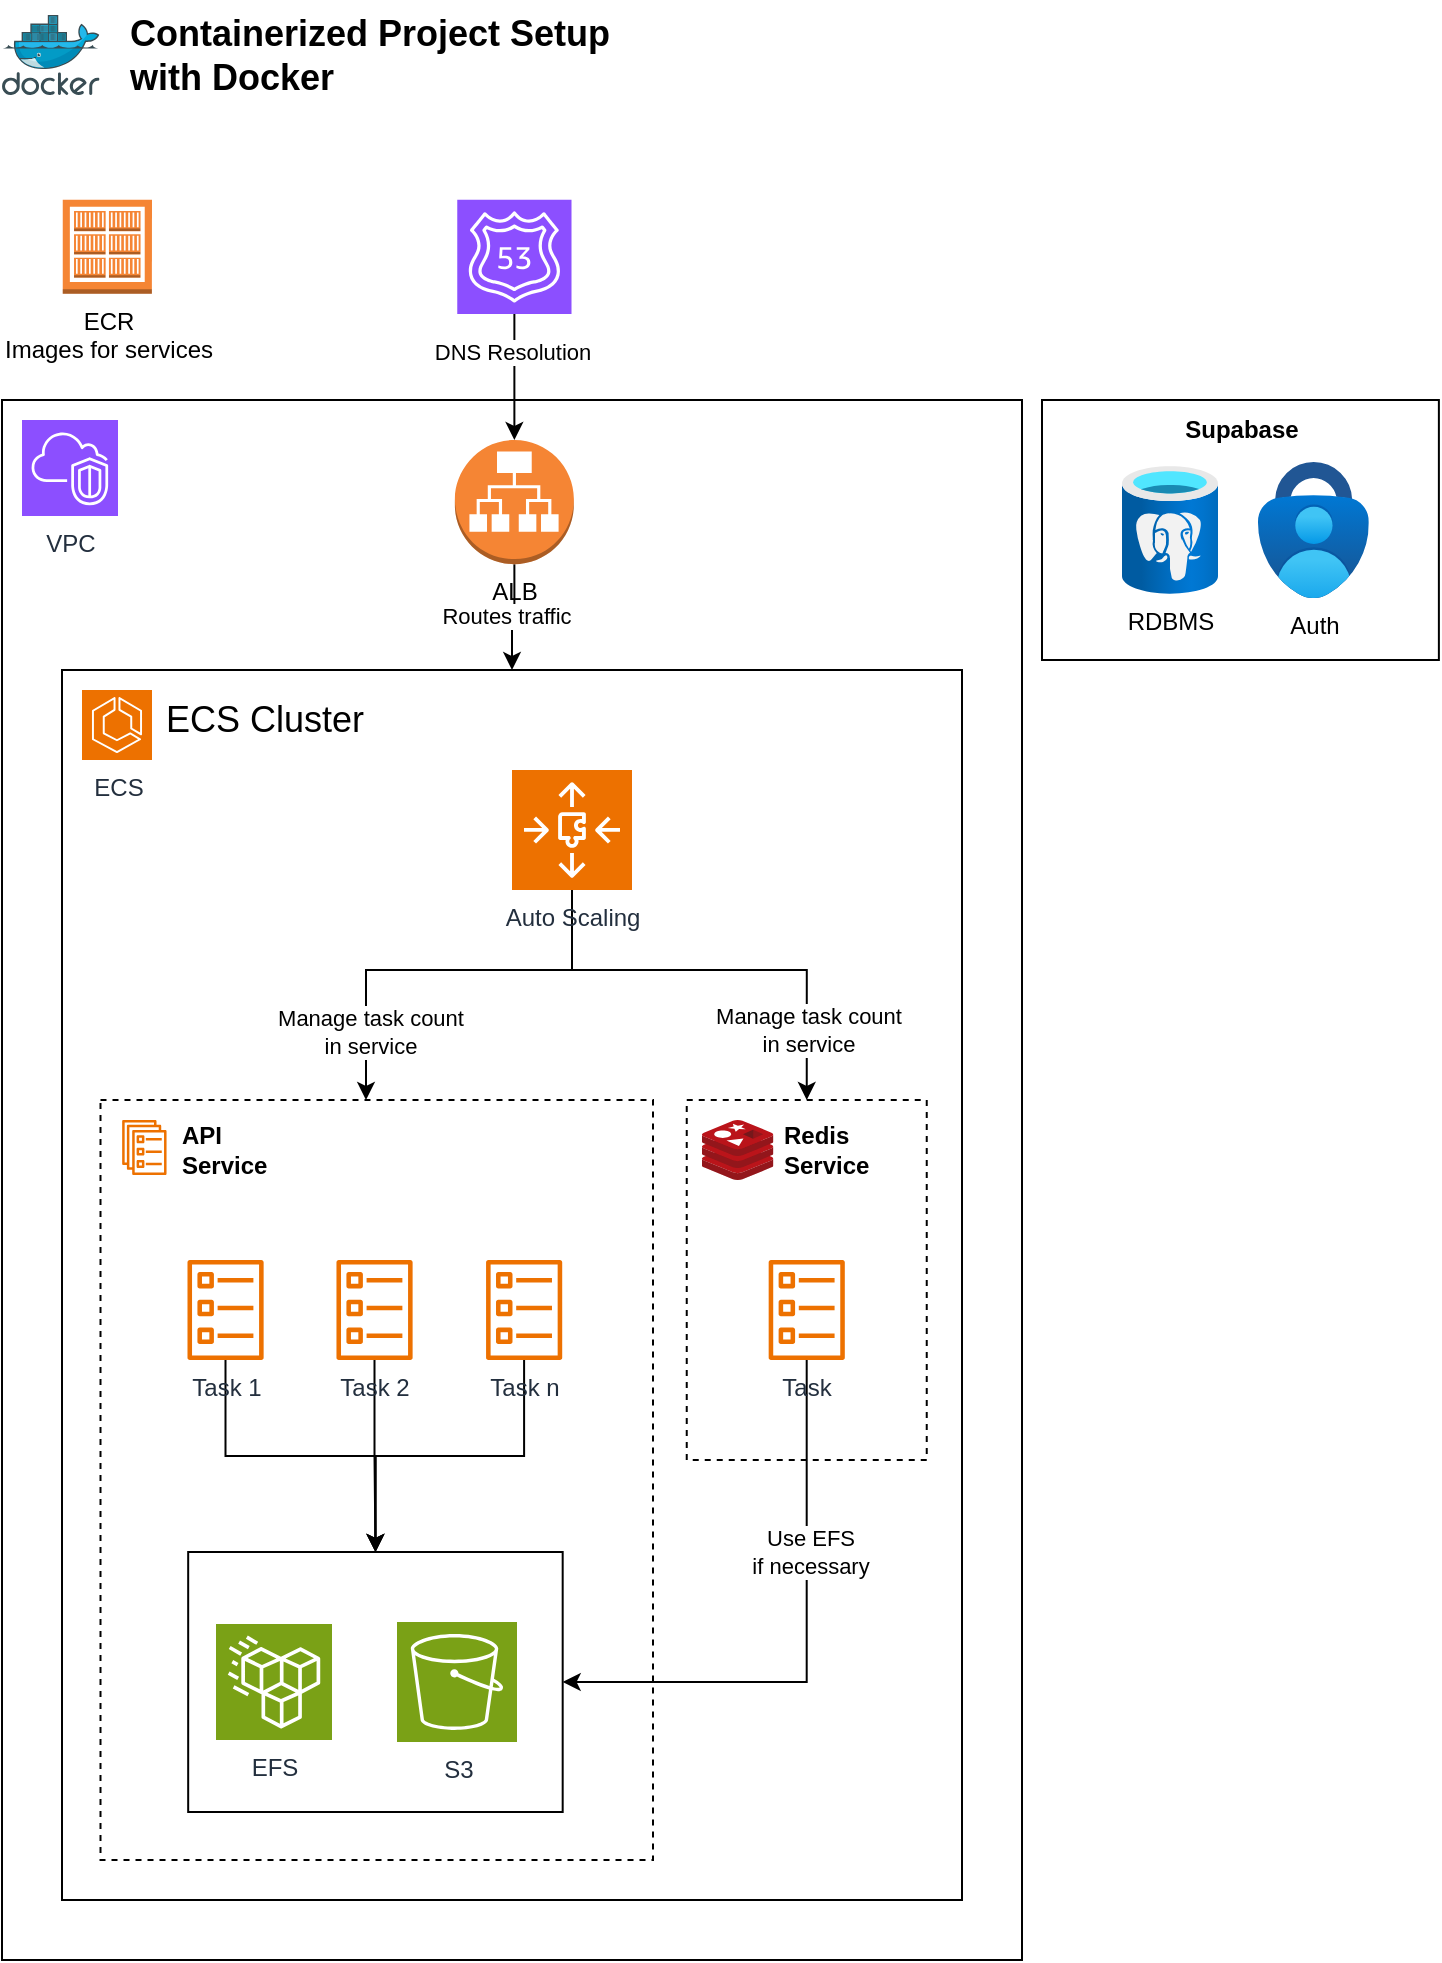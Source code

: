 <mxfile version="24.6.5" type="github">
  <diagram name="Page-1" id="ucFDTJxj1MuP0T__f6Ae">
    <mxGraphModel dx="767" dy="605" grid="1" gridSize="10" guides="1" tooltips="1" connect="1" arrows="1" fold="1" page="1" pageScale="1" pageWidth="850" pageHeight="1100" math="0" shadow="0">
      <root>
        <mxCell id="0" />
        <mxCell id="1" parent="0" />
        <mxCell id="72ZY0S5QGdh6Q3wZreM4-68" value="" style="rounded=0;whiteSpace=wrap;html=1;movable=1;resizable=1;rotatable=1;deletable=1;editable=1;locked=0;connectable=1;container=0;fillColor=default;" vertex="1" parent="1">
          <mxGeometry x="50" y="250" width="510" height="780" as="geometry" />
        </mxCell>
        <mxCell id="72ZY0S5QGdh6Q3wZreM4-18" style="edgeStyle=orthogonalEdgeStyle;rounded=0;orthogonalLoop=1;jettySize=auto;html=1;movable=1;resizable=1;rotatable=1;deletable=1;editable=1;locked=0;connectable=1;" edge="1" parent="1" source="72ZY0S5QGdh6Q3wZreM4-82" target="72ZY0S5QGdh6Q3wZreM4-3">
          <mxGeometry relative="1" as="geometry">
            <mxPoint x="332.5" y="191.25" as="sourcePoint" />
          </mxGeometry>
        </mxCell>
        <mxCell id="72ZY0S5QGdh6Q3wZreM4-19" value="DNS Resolution" style="edgeLabel;html=1;align=center;verticalAlign=middle;resizable=1;points=[];container=0;movable=1;rotatable=1;deletable=1;editable=1;locked=0;connectable=1;" vertex="1" connectable="0" parent="72ZY0S5QGdh6Q3wZreM4-18">
          <mxGeometry x="0.243" y="-2" relative="1" as="geometry">
            <mxPoint x="1" y="-20" as="offset" />
          </mxGeometry>
        </mxCell>
        <mxCell id="72ZY0S5QGdh6Q3wZreM4-50" value="ECR&lt;div&gt;Images for&amp;nbsp;&lt;span style=&quot;background-color: initial;&quot;&gt;services&lt;/span&gt;&lt;/div&gt;" style="outlineConnect=0;dashed=0;verticalLabelPosition=bottom;verticalAlign=top;align=center;html=1;shape=mxgraph.aws3.ecr_registry;fillColor=#F58534;gradientColor=none;movable=1;resizable=1;rotatable=1;deletable=1;editable=1;locked=0;connectable=1;container=0;" vertex="1" parent="1">
          <mxGeometry x="80.37" y="149.86" width="44.63" height="46.98" as="geometry" />
        </mxCell>
        <mxCell id="72ZY0S5QGdh6Q3wZreM4-82" value="" style="sketch=0;points=[[0,0,0],[0.25,0,0],[0.5,0,0],[0.75,0,0],[1,0,0],[0,1,0],[0.25,1,0],[0.5,1,0],[0.75,1,0],[1,1,0],[0,0.25,0],[0,0.5,0],[0,0.75,0],[1,0.25,0],[1,0.5,0],[1,0.75,0]];outlineConnect=0;fontColor=#232F3E;fillColor=#8C4FFF;strokeColor=#ffffff;dashed=0;verticalLabelPosition=bottom;verticalAlign=top;align=center;html=1;fontSize=12;fontStyle=0;aspect=fixed;shape=mxgraph.aws4.resourceIcon;resIcon=mxgraph.aws4.route_53;container=0;movable=1;resizable=1;rotatable=1;deletable=1;editable=1;locked=0;connectable=1;" vertex="1" parent="1">
          <mxGeometry x="277.63" y="149.86" width="57.12" height="57.12" as="geometry" />
        </mxCell>
        <mxCell id="72ZY0S5QGdh6Q3wZreM4-16" style="edgeStyle=orthogonalEdgeStyle;rounded=0;orthogonalLoop=1;jettySize=auto;html=1;exitX=0.5;exitY=1;exitDx=0;exitDy=0;exitPerimeter=0;entryX=0.5;entryY=0;entryDx=0;entryDy=0;movable=1;resizable=1;rotatable=1;deletable=1;editable=1;locked=0;connectable=1;" edge="1" parent="1" source="72ZY0S5QGdh6Q3wZreM4-3" target="72ZY0S5QGdh6Q3wZreM4-10">
          <mxGeometry relative="1" as="geometry" />
        </mxCell>
        <mxCell id="72ZY0S5QGdh6Q3wZreM4-17" value="Routes traffic" style="edgeLabel;html=1;align=center;verticalAlign=middle;resizable=1;points=[];container=0;movable=1;rotatable=1;deletable=1;editable=1;locked=0;connectable=1;" vertex="1" connectable="0" parent="72ZY0S5QGdh6Q3wZreM4-16">
          <mxGeometry x="-0.033" y="-4" relative="1" as="geometry">
            <mxPoint as="offset" />
          </mxGeometry>
        </mxCell>
        <mxCell id="72ZY0S5QGdh6Q3wZreM4-3" value="&lt;div&gt;ALB&lt;/div&gt;" style="outlineConnect=0;dashed=0;verticalLabelPosition=bottom;verticalAlign=top;align=center;html=1;shape=mxgraph.aws3.application_load_balancer;fillColor=#F58534;gradientColor=none;container=0;movable=1;resizable=1;rotatable=1;deletable=1;editable=1;locked=0;connectable=1;" vertex="1" parent="1">
          <mxGeometry x="276.44" y="270.0" width="59.5" height="62.09" as="geometry" />
        </mxCell>
        <mxCell id="72ZY0S5QGdh6Q3wZreM4-10" value="" style="rounded=0;whiteSpace=wrap;html=1;fillColor=none;movable=1;resizable=1;rotatable=1;deletable=1;editable=1;locked=0;connectable=1;container=0;" vertex="1" parent="1">
          <mxGeometry x="80" y="385" width="450" height="615" as="geometry" />
        </mxCell>
        <mxCell id="72ZY0S5QGdh6Q3wZreM4-13" value="ECS Cluster" style="text;html=1;align=left;verticalAlign=middle;whiteSpace=wrap;rounded=0;fontSize=18;movable=1;resizable=1;rotatable=1;deletable=1;editable=1;locked=0;connectable=1;container=0;" vertex="1" parent="1">
          <mxGeometry x="130" y="395" width="190" height="30" as="geometry" />
        </mxCell>
        <mxCell id="72ZY0S5QGdh6Q3wZreM4-21" value="ECS" style="sketch=0;points=[[0,0,0],[0.25,0,0],[0.5,0,0],[0.75,0,0],[1,0,0],[0,1,0],[0.25,1,0],[0.5,1,0],[0.75,1,0],[1,1,0],[0,0.25,0],[0,0.5,0],[0,0.75,0],[1,0.25,0],[1,0.5,0],[1,0.75,0]];outlineConnect=0;fontColor=#232F3E;fillColor=#ED7100;strokeColor=#ffffff;dashed=0;verticalLabelPosition=bottom;verticalAlign=top;align=center;html=1;fontSize=12;fontStyle=0;aspect=fixed;shape=mxgraph.aws4.resourceIcon;resIcon=mxgraph.aws4.ecs;movable=1;resizable=1;rotatable=1;deletable=1;editable=1;locked=0;connectable=1;container=0;" vertex="1" parent="1">
          <mxGeometry x="90" y="395" width="35" height="35" as="geometry" />
        </mxCell>
        <mxCell id="72ZY0S5QGdh6Q3wZreM4-32" value="" style="edgeStyle=orthogonalEdgeStyle;rounded=0;orthogonalLoop=1;jettySize=auto;html=1;movable=1;resizable=1;rotatable=1;deletable=1;editable=1;locked=0;connectable=1;" edge="1" parent="1" target="72ZY0S5QGdh6Q3wZreM4-36">
          <mxGeometry relative="1" as="geometry">
            <mxPoint x="128.617" y="622.5" as="sourcePoint" />
          </mxGeometry>
        </mxCell>
        <mxCell id="72ZY0S5QGdh6Q3wZreM4-33" value="" style="rounded=0;whiteSpace=wrap;html=1;movable=1;resizable=1;rotatable=1;deletable=1;editable=1;locked=0;connectable=1;container=0;dashed=1;" vertex="1" parent="1">
          <mxGeometry x="99.25" y="600" width="276.25" height="380" as="geometry" />
        </mxCell>
        <mxCell id="72ZY0S5QGdh6Q3wZreM4-137" value="" style="edgeStyle=orthogonalEdgeStyle;rounded=0;orthogonalLoop=1;jettySize=auto;html=1;" edge="1" parent="1" source="72ZY0S5QGdh6Q3wZreM4-36" target="72ZY0S5QGdh6Q3wZreM4-107">
          <mxGeometry relative="1" as="geometry" />
        </mxCell>
        <mxCell id="72ZY0S5QGdh6Q3wZreM4-36" value="Task 1" style="sketch=0;outlineConnect=0;fontColor=#232F3E;gradientColor=none;fillColor=#ED7100;strokeColor=none;dashed=0;verticalLabelPosition=bottom;verticalAlign=top;align=center;html=1;fontSize=12;fontStyle=0;aspect=fixed;pointerEvents=1;shape=mxgraph.aws4.ecs_task;movable=1;resizable=1;rotatable=1;deletable=1;editable=1;locked=0;connectable=1;container=0;" vertex="1" parent="1">
          <mxGeometry x="142.51" y="679.999" width="38.54" height="50" as="geometry" />
        </mxCell>
        <mxCell id="72ZY0S5QGdh6Q3wZreM4-138" value="" style="edgeStyle=orthogonalEdgeStyle;rounded=0;orthogonalLoop=1;jettySize=auto;html=1;" edge="1" parent="1" source="72ZY0S5QGdh6Q3wZreM4-38" target="72ZY0S5QGdh6Q3wZreM4-107">
          <mxGeometry relative="1" as="geometry" />
        </mxCell>
        <mxCell id="72ZY0S5QGdh6Q3wZreM4-38" value="Task 2" style="sketch=0;outlineConnect=0;fontColor=#232F3E;gradientColor=none;fillColor=#ED7100;strokeColor=none;dashed=0;verticalLabelPosition=bottom;verticalAlign=top;align=center;html=1;fontSize=12;fontStyle=0;aspect=fixed;pointerEvents=1;shape=mxgraph.aws4.ecs_task;movable=1;resizable=1;rotatable=1;deletable=1;editable=1;locked=0;connectable=1;container=0;" vertex="1" parent="1">
          <mxGeometry x="217" y="679.999" width="38.54" height="50" as="geometry" />
        </mxCell>
        <mxCell id="72ZY0S5QGdh6Q3wZreM4-139" value="" style="edgeStyle=orthogonalEdgeStyle;rounded=0;orthogonalLoop=1;jettySize=auto;html=1;" edge="1" parent="1" source="72ZY0S5QGdh6Q3wZreM4-39" target="72ZY0S5QGdh6Q3wZreM4-107">
          <mxGeometry relative="1" as="geometry" />
        </mxCell>
        <mxCell id="72ZY0S5QGdh6Q3wZreM4-39" value="Task n" style="sketch=0;outlineConnect=0;fontColor=#232F3E;gradientColor=none;fillColor=#ED7100;strokeColor=none;dashed=0;verticalLabelPosition=bottom;verticalAlign=top;align=center;html=1;fontSize=12;fontStyle=0;aspect=fixed;pointerEvents=1;shape=mxgraph.aws4.ecs_task;movable=1;resizable=1;rotatable=1;deletable=1;editable=1;locked=0;connectable=1;container=0;" vertex="1" parent="1">
          <mxGeometry x="291.8" y="679.999" width="38.54" height="50" as="geometry" />
        </mxCell>
        <mxCell id="72ZY0S5QGdh6Q3wZreM4-26" value="" style="edgeStyle=orthogonalEdgeStyle;rounded=0;orthogonalLoop=1;jettySize=auto;html=1;movable=1;resizable=1;rotatable=1;deletable=1;editable=1;locked=0;connectable=1;" edge="1" parent="1" target="72ZY0S5QGdh6Q3wZreM4-25">
          <mxGeometry relative="1" as="geometry">
            <mxPoint x="426.931" y="623.75" as="sourcePoint" />
          </mxGeometry>
        </mxCell>
        <mxCell id="72ZY0S5QGdh6Q3wZreM4-28" value="" style="rounded=0;whiteSpace=wrap;html=1;movable=1;resizable=1;rotatable=1;deletable=1;editable=1;locked=0;connectable=1;container=0;dashed=1;" vertex="1" parent="1">
          <mxGeometry x="392.37" y="600" width="120" height="180" as="geometry" />
        </mxCell>
        <mxCell id="72ZY0S5QGdh6Q3wZreM4-143" style="edgeStyle=orthogonalEdgeStyle;rounded=0;orthogonalLoop=1;jettySize=auto;html=1;entryX=1;entryY=0.5;entryDx=0;entryDy=0;" edge="1" parent="1" source="72ZY0S5QGdh6Q3wZreM4-25" target="72ZY0S5QGdh6Q3wZreM4-107">
          <mxGeometry relative="1" as="geometry">
            <Array as="points">
              <mxPoint x="452" y="891" />
            </Array>
          </mxGeometry>
        </mxCell>
        <mxCell id="72ZY0S5QGdh6Q3wZreM4-144" value="Use EFS&lt;div&gt;if necessary&lt;/div&gt;" style="edgeLabel;html=1;align=center;verticalAlign=middle;resizable=0;points=[];" vertex="1" connectable="0" parent="72ZY0S5QGdh6Q3wZreM4-143">
          <mxGeometry x="-0.323" y="1" relative="1" as="geometry">
            <mxPoint as="offset" />
          </mxGeometry>
        </mxCell>
        <mxCell id="72ZY0S5QGdh6Q3wZreM4-25" value="Task" style="sketch=0;outlineConnect=0;fontColor=#232F3E;gradientColor=none;fillColor=#ED7100;strokeColor=none;dashed=0;verticalLabelPosition=bottom;verticalAlign=top;align=center;html=1;fontSize=12;fontStyle=0;aspect=fixed;pointerEvents=1;shape=mxgraph.aws4.ecs_task;movable=1;resizable=1;rotatable=1;deletable=1;editable=1;locked=0;connectable=1;container=0;" vertex="1" parent="1">
          <mxGeometry x="433.1" y="679.999" width="38.54" height="50" as="geometry" />
        </mxCell>
        <mxCell id="72ZY0S5QGdh6Q3wZreM4-73" style="edgeStyle=orthogonalEdgeStyle;rounded=0;orthogonalLoop=1;jettySize=auto;html=1;exitX=0.5;exitY=1;exitDx=0;exitDy=0;exitPerimeter=0;movable=1;resizable=1;rotatable=1;deletable=1;editable=1;locked=0;connectable=1;" edge="1" parent="1" source="72ZY0S5QGdh6Q3wZreM4-67" target="72ZY0S5QGdh6Q3wZreM4-33">
          <mxGeometry relative="1" as="geometry">
            <mxPoint x="232" y="570" as="targetPoint" />
            <Array as="points">
              <mxPoint x="335" y="535" />
              <mxPoint x="232" y="535" />
            </Array>
          </mxGeometry>
        </mxCell>
        <mxCell id="72ZY0S5QGdh6Q3wZreM4-77" value="Manage task count&lt;div&gt;in service&lt;/div&gt;" style="edgeLabel;html=1;align=center;verticalAlign=middle;resizable=1;points=[];container=0;movable=1;rotatable=1;deletable=1;editable=1;locked=0;connectable=1;" vertex="1" connectable="0" parent="72ZY0S5QGdh6Q3wZreM4-73">
          <mxGeometry x="0.645" relative="1" as="geometry">
            <mxPoint x="2" y="3" as="offset" />
          </mxGeometry>
        </mxCell>
        <mxCell id="72ZY0S5QGdh6Q3wZreM4-74" style="edgeStyle=orthogonalEdgeStyle;rounded=0;orthogonalLoop=1;jettySize=auto;html=1;exitX=0.5;exitY=1;exitDx=0;exitDy=0;exitPerimeter=0;entryX=0.5;entryY=0;entryDx=0;entryDy=0;movable=1;resizable=1;rotatable=1;deletable=1;editable=1;locked=0;connectable=1;" edge="1" parent="1" source="72ZY0S5QGdh6Q3wZreM4-67" target="72ZY0S5QGdh6Q3wZreM4-28">
          <mxGeometry relative="1" as="geometry">
            <mxPoint x="452" y="570" as="targetPoint" />
            <Array as="points">
              <mxPoint x="335" y="535" />
              <mxPoint x="452" y="535" />
            </Array>
          </mxGeometry>
        </mxCell>
        <mxCell id="72ZY0S5QGdh6Q3wZreM4-78" value="Manage task count&lt;div&gt;in service&lt;/div&gt;" style="edgeLabel;html=1;align=center;verticalAlign=middle;resizable=1;points=[];container=0;movable=1;rotatable=1;deletable=1;editable=1;locked=0;connectable=1;" vertex="1" connectable="0" parent="72ZY0S5QGdh6Q3wZreM4-74">
          <mxGeometry x="0.706" y="-1" relative="1" as="geometry">
            <mxPoint x="1" y="-2" as="offset" />
          </mxGeometry>
        </mxCell>
        <mxCell id="72ZY0S5QGdh6Q3wZreM4-67" value="Auto&amp;nbsp;&lt;span style=&quot;background-color: initial;&quot;&gt;Scaling&lt;/span&gt;" style="sketch=0;points=[[0,0,0],[0.25,0,0],[0.5,0,0],[0.75,0,0],[1,0,0],[0,1,0],[0.25,1,0],[0.5,1,0],[0.75,1,0],[1,1,0],[0,0.25,0],[0,0.5,0],[0,0.75,0],[1,0.25,0],[1,0.5,0],[1,0.75,0]];outlineConnect=0;fontColor=#232F3E;fillColor=#ED7100;strokeColor=#ffffff;dashed=0;verticalLabelPosition=bottom;verticalAlign=top;align=center;html=1;fontSize=12;fontStyle=0;aspect=fixed;shape=mxgraph.aws4.resourceIcon;resIcon=mxgraph.aws4.auto_scaling3;movable=1;resizable=1;rotatable=1;deletable=1;editable=1;locked=0;connectable=1;container=0;" vertex="1" parent="1">
          <mxGeometry x="305" y="435" width="60" height="60" as="geometry" />
        </mxCell>
        <mxCell id="72ZY0S5QGdh6Q3wZreM4-81" value="VPC" style="sketch=0;points=[[0,0,0],[0.25,0,0],[0.5,0,0],[0.75,0,0],[1,0,0],[0,1,0],[0.25,1,0],[0.5,1,0],[0.75,1,0],[1,1,0],[0,0.25,0],[0,0.5,0],[0,0.75,0],[1,0.25,0],[1,0.5,0],[1,0.75,0]];outlineConnect=0;fontColor=#232F3E;fillColor=#8C4FFF;strokeColor=#ffffff;dashed=0;verticalLabelPosition=bottom;verticalAlign=top;align=center;html=1;fontSize=12;fontStyle=0;aspect=fixed;shape=mxgraph.aws4.resourceIcon;resIcon=mxgraph.aws4.vpc;container=0;movable=1;resizable=1;rotatable=1;deletable=1;editable=1;locked=0;connectable=1;" vertex="1" parent="1">
          <mxGeometry x="60" y="260" width="48" height="48" as="geometry" />
        </mxCell>
        <mxCell id="72ZY0S5QGdh6Q3wZreM4-120" value="&lt;b&gt;Redis&lt;/b&gt;&lt;div&gt;&lt;b&gt;Service&lt;/b&gt;&lt;/div&gt;" style="text;html=1;align=left;verticalAlign=middle;whiteSpace=wrap;rounded=0;movable=1;resizable=1;rotatable=1;deletable=1;editable=1;locked=0;connectable=1;" vertex="1" parent="1">
          <mxGeometry x="439.1" y="610" width="66.9" height="30" as="geometry" />
        </mxCell>
        <mxCell id="72ZY0S5QGdh6Q3wZreM4-122" value="&lt;b&gt;API&lt;/b&gt;&lt;div&gt;&lt;b&gt;Service&lt;/b&gt;&lt;/div&gt;" style="text;html=1;align=left;verticalAlign=middle;whiteSpace=wrap;rounded=0;movable=1;resizable=1;rotatable=1;deletable=1;editable=1;locked=0;connectable=1;" vertex="1" parent="1">
          <mxGeometry x="138.44" y="610" width="84.22" height="30" as="geometry" />
        </mxCell>
        <mxCell id="72ZY0S5QGdh6Q3wZreM4-123" value="" style="sketch=0;outlineConnect=0;fontColor=#232F3E;gradientColor=none;fillColor=#ED7100;strokeColor=none;dashed=0;verticalLabelPosition=bottom;verticalAlign=top;align=left;html=1;fontSize=12;fontStyle=0;aspect=fixed;pointerEvents=1;shape=mxgraph.aws4.ecs_service;movable=1;resizable=1;rotatable=1;deletable=1;editable=1;locked=0;connectable=1;container=0;" vertex="1" parent="1">
          <mxGeometry x="110" y="610" width="22.35" height="27.5" as="geometry" />
        </mxCell>
        <mxCell id="72ZY0S5QGdh6Q3wZreM4-127" value="" style="group" vertex="1" connectable="0" parent="1">
          <mxGeometry x="570" y="250" width="198.44" height="130" as="geometry" />
        </mxCell>
        <mxCell id="72ZY0S5QGdh6Q3wZreM4-126" value="" style="rounded=0;whiteSpace=wrap;html=1;container=0;movable=1;resizable=1;rotatable=1;deletable=1;editable=1;locked=0;connectable=1;" vertex="1" parent="72ZY0S5QGdh6Q3wZreM4-127">
          <mxGeometry width="198.44" height="130" as="geometry" />
        </mxCell>
        <mxCell id="72ZY0S5QGdh6Q3wZreM4-87" value="RDBMS" style="image;aspect=fixed;html=1;points=[];align=center;fontSize=12;image=img/lib/azure2/databases/Azure_Database_PostgreSQL_Server.svg;container=0;movable=1;resizable=1;rotatable=1;deletable=1;editable=1;locked=0;connectable=1;" vertex="1" parent="72ZY0S5QGdh6Q3wZreM4-127">
          <mxGeometry x="40" y="33" width="48" height="64" as="geometry" />
        </mxCell>
        <mxCell id="72ZY0S5QGdh6Q3wZreM4-88" value="Auth" style="image;aspect=fixed;html=1;points=[];align=center;fontSize=12;image=img/lib/azure2/security/Multifactor_Authentication.svg;container=0;movable=1;resizable=1;rotatable=1;deletable=1;editable=1;locked=0;connectable=1;" vertex="1" parent="72ZY0S5QGdh6Q3wZreM4-127">
          <mxGeometry x="108" y="31" width="55.4" height="68" as="geometry" />
        </mxCell>
        <mxCell id="72ZY0S5QGdh6Q3wZreM4-115" value="&lt;b&gt;Supabase&lt;/b&gt;" style="text;html=1;align=center;verticalAlign=middle;whiteSpace=wrap;rounded=0;container=0;movable=1;resizable=1;rotatable=1;deletable=1;editable=1;locked=0;connectable=1;" vertex="1" parent="72ZY0S5QGdh6Q3wZreM4-127">
          <mxGeometry x="70" width="60" height="30" as="geometry" />
        </mxCell>
        <mxCell id="72ZY0S5QGdh6Q3wZreM4-136" value="" style="group;dashed=1;" vertex="1" connectable="0" parent="1">
          <mxGeometry x="140" y="826" width="187.25" height="130" as="geometry" />
        </mxCell>
        <mxCell id="72ZY0S5QGdh6Q3wZreM4-107" value="" style="rounded=0;whiteSpace=wrap;html=1;container=0;movable=1;resizable=1;rotatable=1;deletable=1;editable=1;locked=0;connectable=1;" vertex="1" parent="72ZY0S5QGdh6Q3wZreM4-136">
          <mxGeometry x="3.09" width="187.25" height="130" as="geometry" />
        </mxCell>
        <mxCell id="72ZY0S5QGdh6Q3wZreM4-89" value="S3" style="sketch=0;points=[[0,0,0],[0.25,0,0],[0.5,0,0],[0.75,0,0],[1,0,0],[0,1,0],[0.25,1,0],[0.5,1,0],[0.75,1,0],[1,1,0],[0,0.25,0],[0,0.5,0],[0,0.75,0],[1,0.25,0],[1,0.5,0],[1,0.75,0]];outlineConnect=0;fontColor=#232F3E;fillColor=#7AA116;strokeColor=#ffffff;dashed=0;verticalLabelPosition=bottom;verticalAlign=top;align=center;html=1;fontSize=12;fontStyle=0;aspect=fixed;shape=mxgraph.aws4.resourceIcon;resIcon=mxgraph.aws4.s3;container=0;movable=1;resizable=1;rotatable=1;deletable=1;editable=1;locked=0;connectable=1;" vertex="1" parent="72ZY0S5QGdh6Q3wZreM4-136">
          <mxGeometry x="107.5" y="35" width="60" height="60" as="geometry" />
        </mxCell>
        <mxCell id="72ZY0S5QGdh6Q3wZreM4-90" value="EFS" style="sketch=0;points=[[0,0,0],[0.25,0,0],[0.5,0,0],[0.75,0,0],[1,0,0],[0,1,0],[0.25,1,0],[0.5,1,0],[0.75,1,0],[1,1,0],[0,0.25,0],[0,0.5,0],[0,0.75,0],[1,0.25,0],[1,0.5,0],[1,0.75,0]];outlineConnect=0;fontColor=#232F3E;fillColor=#7AA116;strokeColor=#ffffff;dashed=0;verticalLabelPosition=bottom;verticalAlign=top;align=center;html=1;fontSize=12;fontStyle=0;aspect=fixed;shape=mxgraph.aws4.resourceIcon;resIcon=mxgraph.aws4.efs_standard;container=0;movable=1;resizable=1;rotatable=1;deletable=1;editable=1;locked=0;connectable=1;" vertex="1" parent="72ZY0S5QGdh6Q3wZreM4-136">
          <mxGeometry x="17" y="36" width="58" height="58" as="geometry" />
        </mxCell>
        <mxCell id="72ZY0S5QGdh6Q3wZreM4-141" value="" style="image;sketch=0;aspect=fixed;html=1;points=[];align=center;fontSize=12;image=img/lib/mscae/Docker.svg;" vertex="1" parent="1">
          <mxGeometry x="50" y="57.5" width="48.78" height="40" as="geometry" />
        </mxCell>
        <mxCell id="72ZY0S5QGdh6Q3wZreM4-142" value="Containerized Project Setup&lt;div&gt;with Docker&lt;/div&gt;" style="text;html=1;align=left;verticalAlign=top;whiteSpace=wrap;rounded=0;fontSize=18;fontStyle=1" vertex="1" parent="1">
          <mxGeometry x="112.17" y="50" width="247.83" height="55" as="geometry" />
        </mxCell>
        <mxCell id="72ZY0S5QGdh6Q3wZreM4-145" value="" style="image;sketch=0;aspect=fixed;html=1;points=[];align=center;fontSize=12;image=img/lib/mscae/Cache_Redis_Product.svg;" vertex="1" parent="1">
          <mxGeometry x="399.98" y="610" width="35.71" height="30" as="geometry" />
        </mxCell>
      </root>
    </mxGraphModel>
  </diagram>
</mxfile>
